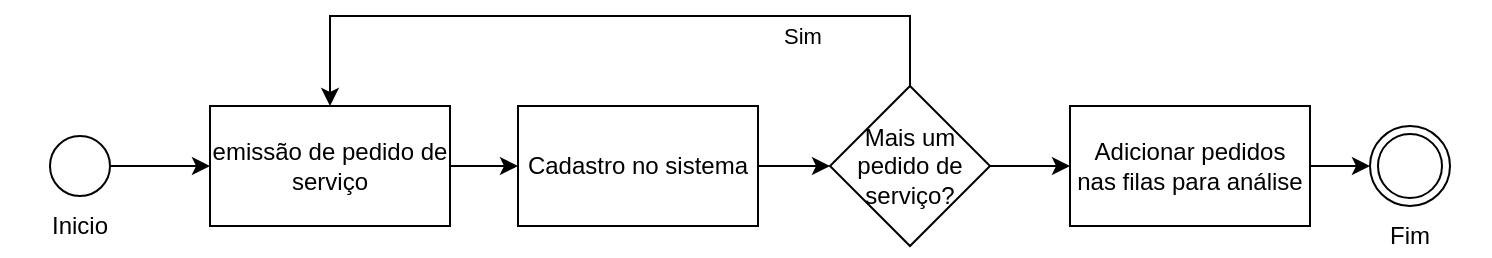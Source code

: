 <mxfile version="14.8.0" type="device"><diagram id="C5RBs43oDa-KdzZeNtuy" name="Page-1"><mxGraphModel dx="2062" dy="794" grid="1" gridSize="10" guides="1" tooltips="1" connect="1" arrows="1" fold="1" page="1" pageScale="1" pageWidth="827" pageHeight="1169" math="0" shadow="0"><root><mxCell id="WIyWlLk6GJQsqaUBKTNV-0"/><mxCell id="WIyWlLk6GJQsqaUBKTNV-1" parent="WIyWlLk6GJQsqaUBKTNV-0"/><mxCell id="JA7ZFBndhPysb9IMd1Fr-4" value="" style="edgeStyle=orthogonalEdgeStyle;rounded=0;orthogonalLoop=1;jettySize=auto;html=1;endArrow=classic;endFill=1;" edge="1" parent="WIyWlLk6GJQsqaUBKTNV-1" source="JA7ZFBndhPysb9IMd1Fr-1" target="JA7ZFBndhPysb9IMd1Fr-3"><mxGeometry relative="1" as="geometry"/></mxCell><mxCell id="JA7ZFBndhPysb9IMd1Fr-1" value="" style="ellipse;whiteSpace=wrap;html=1;aspect=fixed;" vertex="1" parent="WIyWlLk6GJQsqaUBKTNV-1"><mxGeometry x="60" y="230" width="30" height="30" as="geometry"/></mxCell><mxCell id="JA7ZFBndhPysb9IMd1Fr-13" value="" style="edgeStyle=orthogonalEdgeStyle;rounded=0;orthogonalLoop=1;jettySize=auto;html=1;endArrow=classic;endFill=1;" edge="1" parent="WIyWlLk6GJQsqaUBKTNV-1" source="JA7ZFBndhPysb9IMd1Fr-3" target="JA7ZFBndhPysb9IMd1Fr-12"><mxGeometry relative="1" as="geometry"/></mxCell><mxCell id="JA7ZFBndhPysb9IMd1Fr-3" value="emissão de pedido de serviço" style="whiteSpace=wrap;html=1;" vertex="1" parent="WIyWlLk6GJQsqaUBKTNV-1"><mxGeometry x="140" y="215" width="120" height="60" as="geometry"/></mxCell><mxCell id="JA7ZFBndhPysb9IMd1Fr-9" style="edgeStyle=orthogonalEdgeStyle;rounded=0;orthogonalLoop=1;jettySize=auto;html=1;exitX=0.5;exitY=0;exitDx=0;exitDy=0;entryX=0.5;entryY=0;entryDx=0;entryDy=0;endArrow=classic;endFill=1;" edge="1" parent="WIyWlLk6GJQsqaUBKTNV-1" source="JA7ZFBndhPysb9IMd1Fr-7" target="JA7ZFBndhPysb9IMd1Fr-3"><mxGeometry relative="1" as="geometry"><Array as="points"><mxPoint x="490" y="170"/><mxPoint x="200" y="170"/></Array></mxGeometry></mxCell><mxCell id="JA7ZFBndhPysb9IMd1Fr-10" value="Sim" style="edgeLabel;html=1;align=center;verticalAlign=middle;resizable=0;points=[];" vertex="1" connectable="0" parent="JA7ZFBndhPysb9IMd1Fr-9"><mxGeometry x="-0.571" y="2" relative="1" as="geometry"><mxPoint x="-10" y="8" as="offset"/></mxGeometry></mxCell><mxCell id="JA7ZFBndhPysb9IMd1Fr-16" value="" style="edgeStyle=orthogonalEdgeStyle;rounded=0;orthogonalLoop=1;jettySize=auto;html=1;endArrow=classic;endFill=1;" edge="1" parent="WIyWlLk6GJQsqaUBKTNV-1" source="JA7ZFBndhPysb9IMd1Fr-7" target="JA7ZFBndhPysb9IMd1Fr-15"><mxGeometry relative="1" as="geometry"/></mxCell><mxCell id="JA7ZFBndhPysb9IMd1Fr-7" value="Mais um pedido de serviço?" style="rhombus;whiteSpace=wrap;html=1;" vertex="1" parent="WIyWlLk6GJQsqaUBKTNV-1"><mxGeometry x="450" y="205" width="80" height="80" as="geometry"/></mxCell><mxCell id="JA7ZFBndhPysb9IMd1Fr-14" style="edgeStyle=orthogonalEdgeStyle;rounded=0;orthogonalLoop=1;jettySize=auto;html=1;exitX=1;exitY=0.5;exitDx=0;exitDy=0;entryX=0;entryY=0.5;entryDx=0;entryDy=0;endArrow=classic;endFill=1;" edge="1" parent="WIyWlLk6GJQsqaUBKTNV-1" source="JA7ZFBndhPysb9IMd1Fr-12" target="JA7ZFBndhPysb9IMd1Fr-7"><mxGeometry relative="1" as="geometry"/></mxCell><mxCell id="JA7ZFBndhPysb9IMd1Fr-12" value="Cadastro no sistema" style="whiteSpace=wrap;html=1;" vertex="1" parent="WIyWlLk6GJQsqaUBKTNV-1"><mxGeometry x="294" y="215" width="120" height="60" as="geometry"/></mxCell><mxCell id="JA7ZFBndhPysb9IMd1Fr-18" style="edgeStyle=orthogonalEdgeStyle;rounded=0;orthogonalLoop=1;jettySize=auto;html=1;exitX=1;exitY=0.5;exitDx=0;exitDy=0;entryX=0;entryY=0.5;entryDx=0;entryDy=0;endArrow=classic;endFill=1;" edge="1" parent="WIyWlLk6GJQsqaUBKTNV-1" source="JA7ZFBndhPysb9IMd1Fr-15" target="JA7ZFBndhPysb9IMd1Fr-17"><mxGeometry relative="1" as="geometry"/></mxCell><mxCell id="JA7ZFBndhPysb9IMd1Fr-15" value="Adicionar pedidos nas filas para análise" style="whiteSpace=wrap;html=1;" vertex="1" parent="WIyWlLk6GJQsqaUBKTNV-1"><mxGeometry x="570" y="215" width="120" height="60" as="geometry"/></mxCell><mxCell id="JA7ZFBndhPysb9IMd1Fr-17" value="" style="ellipse;shape=doubleEllipse;whiteSpace=wrap;html=1;aspect=fixed;" vertex="1" parent="WIyWlLk6GJQsqaUBKTNV-1"><mxGeometry x="720" y="225" width="40" height="40" as="geometry"/></mxCell><UserObject label="Fim" placeholders="1" name="Variable" id="JA7ZFBndhPysb9IMd1Fr-19"><mxCell style="text;html=1;strokeColor=none;fillColor=none;align=center;verticalAlign=middle;whiteSpace=wrap;overflow=hidden;" vertex="1" parent="WIyWlLk6GJQsqaUBKTNV-1"><mxGeometry x="700" y="270" width="80" height="20" as="geometry"/></mxCell></UserObject><UserObject label="Inicio" placeholders="1" name="Variable" id="JA7ZFBndhPysb9IMd1Fr-20"><mxCell style="text;html=1;strokeColor=none;fillColor=none;align=center;verticalAlign=middle;whiteSpace=wrap;overflow=hidden;" vertex="1" parent="WIyWlLk6GJQsqaUBKTNV-1"><mxGeometry x="35" y="265" width="80" height="20" as="geometry"/></mxCell></UserObject></root></mxGraphModel></diagram></mxfile>